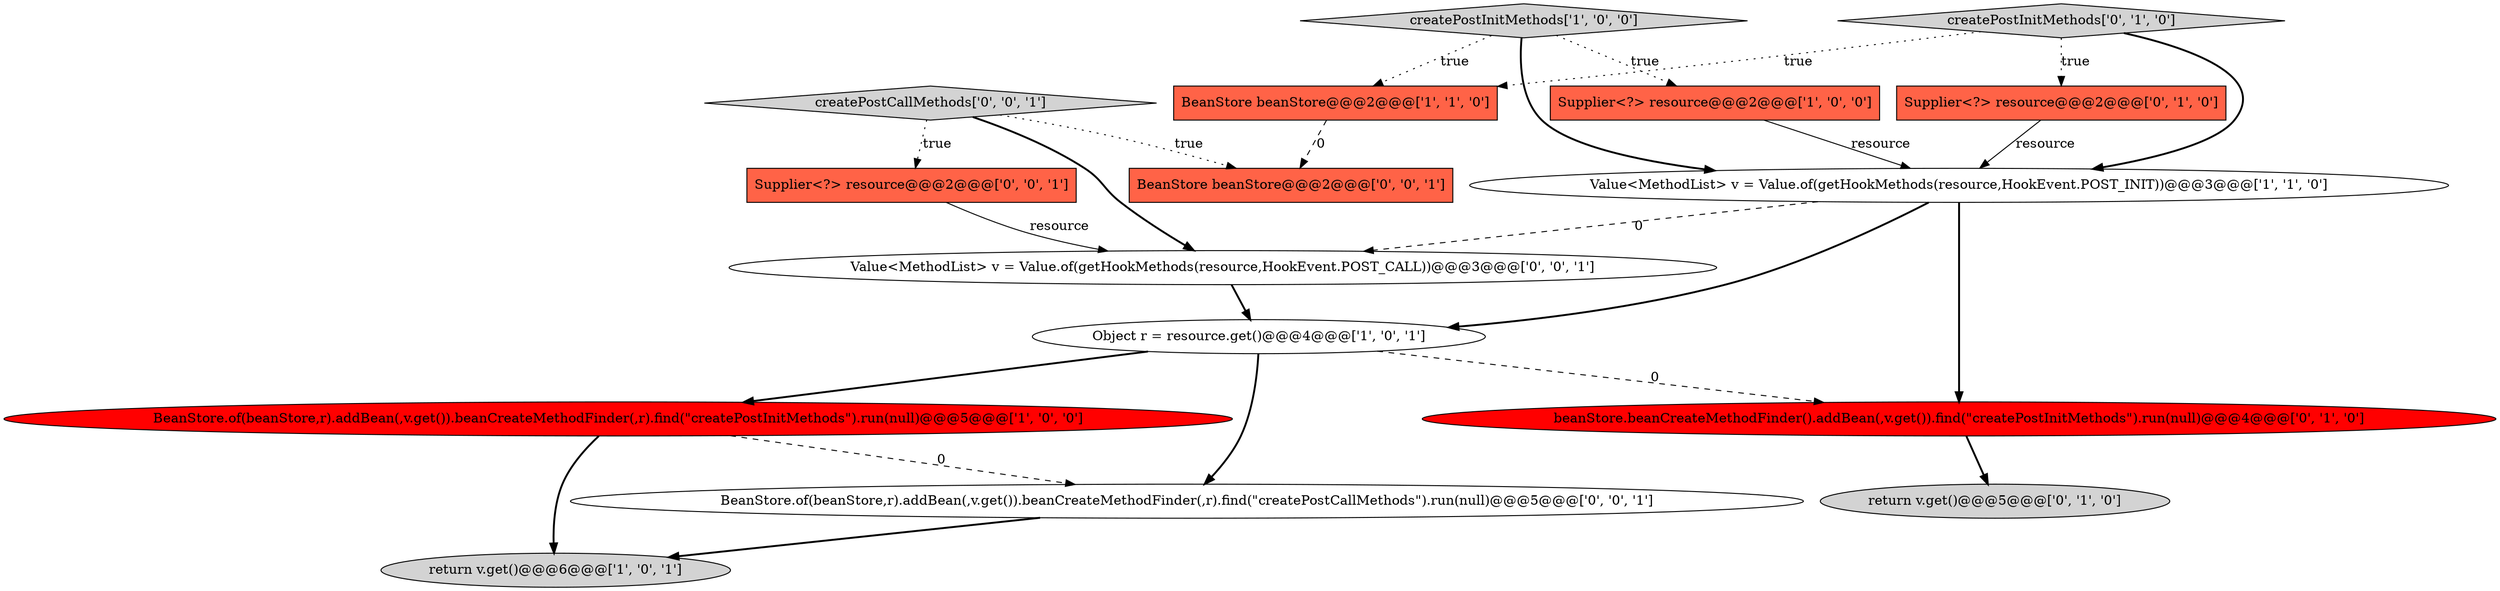 digraph {
15 [style = filled, label = "BeanStore beanStore@@@2@@@['0', '0', '1']", fillcolor = tomato, shape = box image = "AAA0AAABBB3BBB"];
6 [style = filled, label = "BeanStore beanStore@@@2@@@['1', '1', '0']", fillcolor = tomato, shape = box image = "AAA0AAABBB1BBB"];
9 [style = filled, label = "Supplier<?> resource@@@2@@@['0', '1', '0']", fillcolor = tomato, shape = box image = "AAA0AAABBB2BBB"];
3 [style = filled, label = "Supplier<?> resource@@@2@@@['1', '0', '0']", fillcolor = tomato, shape = box image = "AAA0AAABBB1BBB"];
2 [style = filled, label = "Value<MethodList> v = Value.of(getHookMethods(resource,HookEvent.POST_INIT))@@@3@@@['1', '1', '0']", fillcolor = white, shape = ellipse image = "AAA0AAABBB1BBB"];
13 [style = filled, label = "BeanStore.of(beanStore,r).addBean(,v.get()).beanCreateMethodFinder(,r).find(\"createPostCallMethods\").run(null)@@@5@@@['0', '0', '1']", fillcolor = white, shape = ellipse image = "AAA0AAABBB3BBB"];
11 [style = filled, label = "Value<MethodList> v = Value.of(getHookMethods(resource,HookEvent.POST_CALL))@@@3@@@['0', '0', '1']", fillcolor = white, shape = ellipse image = "AAA0AAABBB3BBB"];
4 [style = filled, label = "return v.get()@@@6@@@['1', '0', '1']", fillcolor = lightgray, shape = ellipse image = "AAA0AAABBB1BBB"];
12 [style = filled, label = "Supplier<?> resource@@@2@@@['0', '0', '1']", fillcolor = tomato, shape = box image = "AAA0AAABBB3BBB"];
10 [style = filled, label = "beanStore.beanCreateMethodFinder().addBean(,v.get()).find(\"createPostInitMethods\").run(null)@@@4@@@['0', '1', '0']", fillcolor = red, shape = ellipse image = "AAA1AAABBB2BBB"];
5 [style = filled, label = "BeanStore.of(beanStore,r).addBean(,v.get()).beanCreateMethodFinder(,r).find(\"createPostInitMethods\").run(null)@@@5@@@['1', '0', '0']", fillcolor = red, shape = ellipse image = "AAA1AAABBB1BBB"];
8 [style = filled, label = "return v.get()@@@5@@@['0', '1', '0']", fillcolor = lightgray, shape = ellipse image = "AAA0AAABBB2BBB"];
14 [style = filled, label = "createPostCallMethods['0', '0', '1']", fillcolor = lightgray, shape = diamond image = "AAA0AAABBB3BBB"];
0 [style = filled, label = "Object r = resource.get()@@@4@@@['1', '0', '1']", fillcolor = white, shape = ellipse image = "AAA0AAABBB1BBB"];
1 [style = filled, label = "createPostInitMethods['1', '0', '0']", fillcolor = lightgray, shape = diamond image = "AAA0AAABBB1BBB"];
7 [style = filled, label = "createPostInitMethods['0', '1', '0']", fillcolor = lightgray, shape = diamond image = "AAA0AAABBB2BBB"];
5->13 [style = dashed, label="0"];
3->2 [style = solid, label="resource"];
7->6 [style = dotted, label="true"];
0->13 [style = bold, label=""];
14->12 [style = dotted, label="true"];
7->9 [style = dotted, label="true"];
2->10 [style = bold, label=""];
0->10 [style = dashed, label="0"];
1->3 [style = dotted, label="true"];
14->15 [style = dotted, label="true"];
2->0 [style = bold, label=""];
11->0 [style = bold, label=""];
10->8 [style = bold, label=""];
12->11 [style = solid, label="resource"];
6->15 [style = dashed, label="0"];
7->2 [style = bold, label=""];
5->4 [style = bold, label=""];
9->2 [style = solid, label="resource"];
2->11 [style = dashed, label="0"];
1->6 [style = dotted, label="true"];
1->2 [style = bold, label=""];
14->11 [style = bold, label=""];
0->5 [style = bold, label=""];
13->4 [style = bold, label=""];
}
